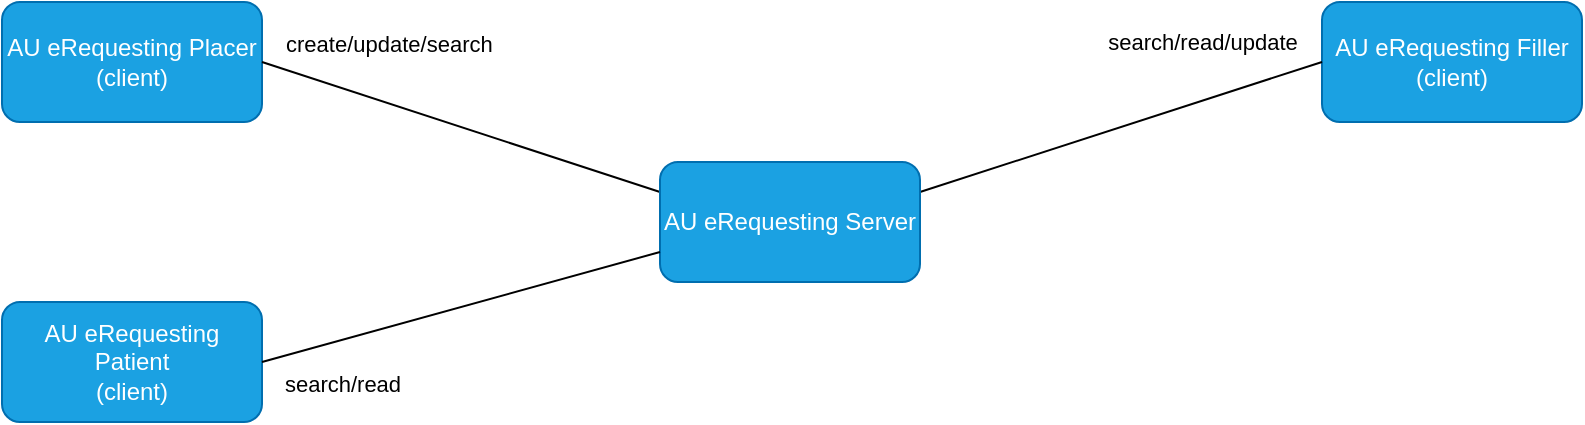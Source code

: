 <mxfile version="28.0.7">
  <diagram name="AU eRequesting Actor Interactions" id="Eb6hGs_AQFKjTILKwLfr">
    <mxGraphModel dx="1501" dy="782" grid="1" gridSize="10" guides="1" tooltips="1" connect="1" arrows="1" fold="1" page="1" pageScale="1" pageWidth="827" pageHeight="1169" math="0" shadow="0">
      <root>
        <mxCell id="0" />
        <mxCell id="1" parent="0" />
        <mxCell id="mmBfstYsPMJGoVDrC89e-1" value="AU eRequesting Placer&lt;br&gt;(client)" style="rounded=1;whiteSpace=wrap;html=1;fillColor=#1ba1e2;strokeColor=#006EAF;fontColor=#ffffff;labelBackgroundColor=none;" vertex="1" parent="1">
          <mxGeometry x="19" y="40" width="130" height="60" as="geometry" />
        </mxCell>
        <mxCell id="mmBfstYsPMJGoVDrC89e-2" value="AU eRequesting Filler&lt;br&gt;(client)" style="rounded=1;whiteSpace=wrap;html=1;fillColor=#1ba1e2;strokeColor=#006EAF;fontColor=#ffffff;" vertex="1" parent="1">
          <mxGeometry x="679" y="40" width="130" height="60" as="geometry" />
        </mxCell>
        <mxCell id="mmBfstYsPMJGoVDrC89e-3" value="" style="endArrow=none;html=1;rounded=0;exitX=1;exitY=0.5;exitDx=0;exitDy=0;entryX=0;entryY=0.25;entryDx=0;entryDy=0;startFill=0;" edge="1" parent="1" source="mmBfstYsPMJGoVDrC89e-1" target="mmBfstYsPMJGoVDrC89e-8">
          <mxGeometry width="50" height="50" relative="1" as="geometry">
            <mxPoint x="339" y="170" as="sourcePoint" />
            <mxPoint x="389" y="120" as="targetPoint" />
          </mxGeometry>
        </mxCell>
        <mxCell id="mmBfstYsPMJGoVDrC89e-4" value="&lt;div&gt;create/update/search&lt;/div&gt;" style="edgeLabel;html=1;align=left;verticalAlign=middle;resizable=0;points=[];fillOpacity=100;labelBackgroundColor=none;" vertex="1" connectable="0" parent="mmBfstYsPMJGoVDrC89e-3">
          <mxGeometry x="-0.067" relative="1" as="geometry">
            <mxPoint x="-83" y="-40" as="offset" />
          </mxGeometry>
        </mxCell>
        <mxCell id="mmBfstYsPMJGoVDrC89e-5" value="" style="endArrow=none;html=1;rounded=0;exitX=0;exitY=0.5;exitDx=0;exitDy=0;entryX=1;entryY=0.25;entryDx=0;entryDy=0;startFill=0;" edge="1" parent="1" source="mmBfstYsPMJGoVDrC89e-2" target="mmBfstYsPMJGoVDrC89e-8">
          <mxGeometry width="50" height="50" relative="1" as="geometry">
            <mxPoint x="199" y="180" as="sourcePoint" />
            <mxPoint x="249" y="130" as="targetPoint" />
          </mxGeometry>
        </mxCell>
        <mxCell id="mmBfstYsPMJGoVDrC89e-6" value="&lt;div&gt;&lt;div style=&quot;text-align: left;&quot;&gt;&lt;span style=&quot;background-color: transparent; color: light-dark(rgb(0, 0, 0), rgb(255, 255, 255));&quot;&gt;search/read&lt;/span&gt;&lt;span style=&quot;background-color: transparent; color: light-dark(rgb(0, 0, 0), rgb(255, 255, 255));&quot;&gt;/update&lt;/span&gt;&lt;/div&gt;&lt;/div&gt;" style="edgeLabel;html=1;align=center;verticalAlign=middle;resizable=0;points=[];fillOpacity=100;labelBackgroundColor=none;" vertex="1" connectable="0" parent="mmBfstYsPMJGoVDrC89e-5">
          <mxGeometry x="0.111" y="-1" relative="1" as="geometry">
            <mxPoint x="52" y="-45" as="offset" />
          </mxGeometry>
        </mxCell>
        <mxCell id="mmBfstYsPMJGoVDrC89e-7" value="AU eRequesting Patient&lt;br&gt;(client)" style="rounded=1;whiteSpace=wrap;html=1;fillColor=#1ba1e2;strokeColor=#006EAF;fontColor=#ffffff;" vertex="1" parent="1">
          <mxGeometry x="19" y="190" width="130" height="60" as="geometry" />
        </mxCell>
        <mxCell id="mmBfstYsPMJGoVDrC89e-8" value="AU eRequesting Server" style="rounded=1;whiteSpace=wrap;html=1;fillColor=#1ba1e2;strokeColor=#006EAF;fontColor=#ffffff;" vertex="1" parent="1">
          <mxGeometry x="348" y="120" width="130" height="60" as="geometry" />
        </mxCell>
        <mxCell id="mmBfstYsPMJGoVDrC89e-9" value="" style="endArrow=none;html=1;rounded=0;exitX=1;exitY=0.5;exitDx=0;exitDy=0;entryX=0;entryY=0.75;entryDx=0;entryDy=0;startFill=0;" edge="1" parent="1" source="mmBfstYsPMJGoVDrC89e-7" target="mmBfstYsPMJGoVDrC89e-8">
          <mxGeometry width="50" height="50" relative="1" as="geometry">
            <mxPoint x="159" y="80" as="sourcePoint" />
            <mxPoint x="329" y="170" as="targetPoint" />
          </mxGeometry>
        </mxCell>
        <mxCell id="mmBfstYsPMJGoVDrC89e-10" value="&lt;span style=&quot;text-align: left;&quot;&gt;search/read&lt;/span&gt;" style="edgeLabel;html=1;align=center;verticalAlign=middle;resizable=0;points=[];fillOpacity=100;labelBackgroundColor=none;" vertex="1" connectable="0" parent="mmBfstYsPMJGoVDrC89e-9">
          <mxGeometry x="-0.067" relative="1" as="geometry">
            <mxPoint x="-53" y="36" as="offset" />
          </mxGeometry>
        </mxCell>
      </root>
    </mxGraphModel>
  </diagram>
</mxfile>
